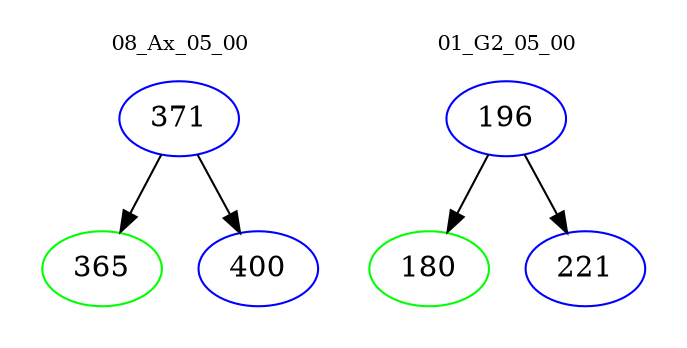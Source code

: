 digraph{
subgraph cluster_0 {
color = white
label = "08_Ax_05_00";
fontsize=10;
T0_371 [label="371", color="blue"]
T0_371 -> T0_365 [color="black"]
T0_365 [label="365", color="green"]
T0_371 -> T0_400 [color="black"]
T0_400 [label="400", color="blue"]
}
subgraph cluster_1 {
color = white
label = "01_G2_05_00";
fontsize=10;
T1_196 [label="196", color="blue"]
T1_196 -> T1_180 [color="black"]
T1_180 [label="180", color="green"]
T1_196 -> T1_221 [color="black"]
T1_221 [label="221", color="blue"]
}
}
